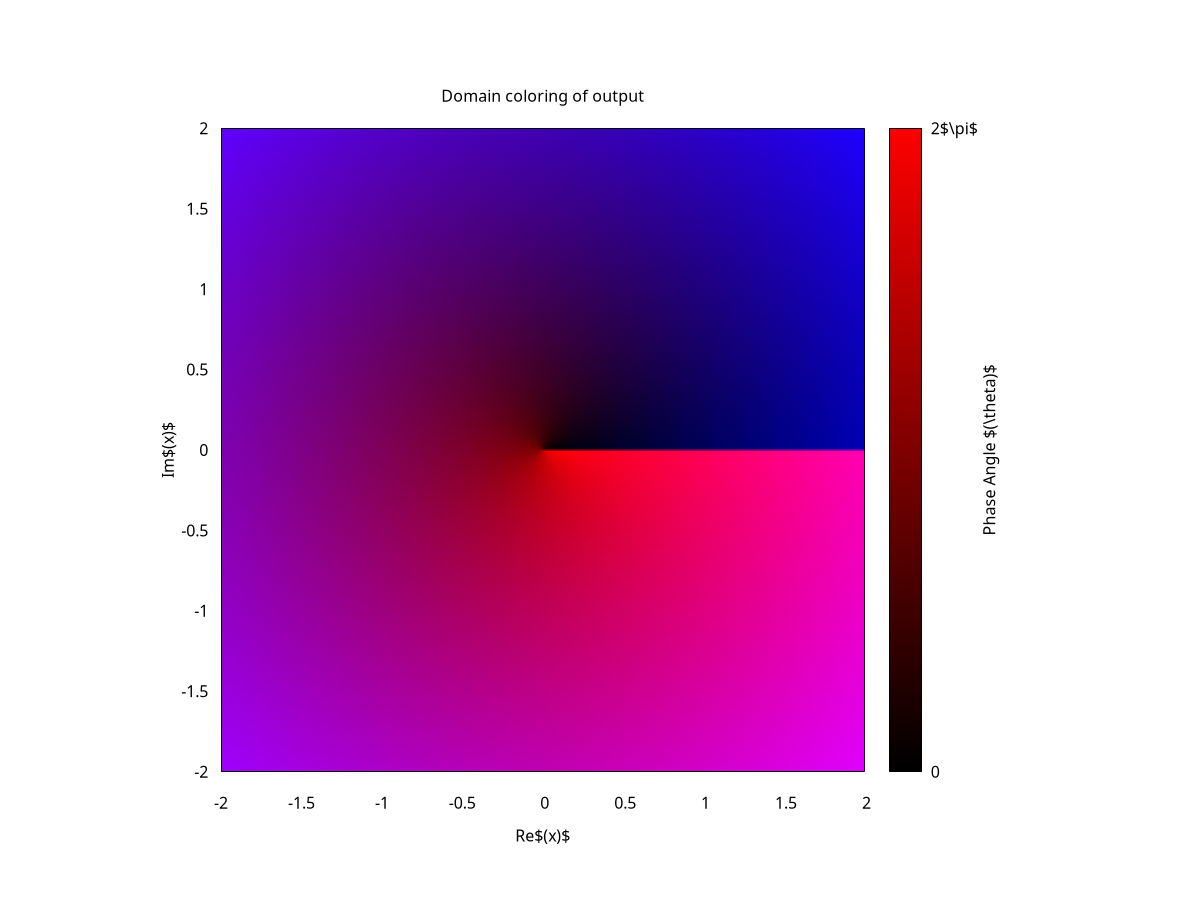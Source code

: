 # setting output to file of size 800 x 800
#set terminal pngcairo size 1000, 1000 
#set output 'out.png'
set terminal epslatex standalone size 12cm,10cm color
set output "rgb.tex"

# removes legend
unset key

# projects image onto 2D plane
set view map

# sets aspect ratio of plot to be square 
set size square

# setting x and y range
set xrange[-2:2]
set yrange[-2:2]

set xlabel "Re$(x)$"
set ylabel "Im$(x)$"

# scaling the x, y, and colorbar tics to zero so they are not seen in the plot
set xtics border scale 0,0
set ytics border scale 0,0
set cbtics border scale 0,0

# setting tics in color bar at 0 and 2pi
set cbtics ("0" 0, '2$\pi$' 2*3.14159)
set title "Domain coloring of output" 

#set palette defined (0 'black', 1 'blue')
#set cblabel 'Complex Magnitude $(r)$' offset 1, 0
#set cbrange [ 0 : 8 ]
set palette defined (0 'black', 1 'red')
set cblabel 'Phase Angle $(\theta)$' 
set cbrange [ 0 : 2*3.14159 ]

# use hsv for colorbar and set palette to use full hsv space

# setting isosamples for output grid and samples for input grid
set isosamples 1000, 1000
set samples 1000, 1000

# setting functions necessary for domain coloring
# setting threshold for gridlines. Smaller threshold will make smaller lines
thresh = 0.1
f(z) = z
#f(z) = z**2

rgb(r,g,b) = 65536 * int(r) + 256 * int(g) + int(b)
angle(x,y) = (pi + atan2(-y,-x)) / (2*pi)
r(x,y) = sqrt(x*x + y*y)
theta(x,y) = atan2(y,x)
z(x,y) = r(x,y)*exp(theta(x,y)*sqrt(-1))
ip(x,y) = imag(z(x,y))
rp(x,y) = real(z(x,y))
if(z) = imag(f(z))
rf(z) = real(f(z))
color(x,y) = rgb(angle(rf(z(x,y)), if(z(x,y)))*255, 0, abs(f(z(x,y)))*255/sqrt(8))
save_encoding = "utf8"

# Last datafile plotted: "++"
# In this case, it means, "plot the data file created with the
#                          samples and isosamples"
splot '++' using 1:2:(color($1,$2)) with pm3d lc rgb variable
